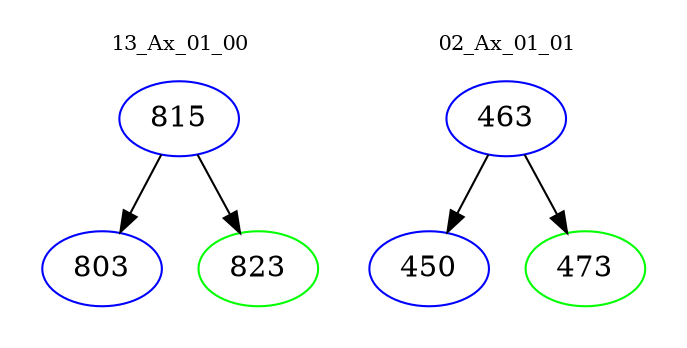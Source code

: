 digraph{
subgraph cluster_0 {
color = white
label = "13_Ax_01_00";
fontsize=10;
T0_815 [label="815", color="blue"]
T0_815 -> T0_803 [color="black"]
T0_803 [label="803", color="blue"]
T0_815 -> T0_823 [color="black"]
T0_823 [label="823", color="green"]
}
subgraph cluster_1 {
color = white
label = "02_Ax_01_01";
fontsize=10;
T1_463 [label="463", color="blue"]
T1_463 -> T1_450 [color="black"]
T1_450 [label="450", color="blue"]
T1_463 -> T1_473 [color="black"]
T1_473 [label="473", color="green"]
}
}
